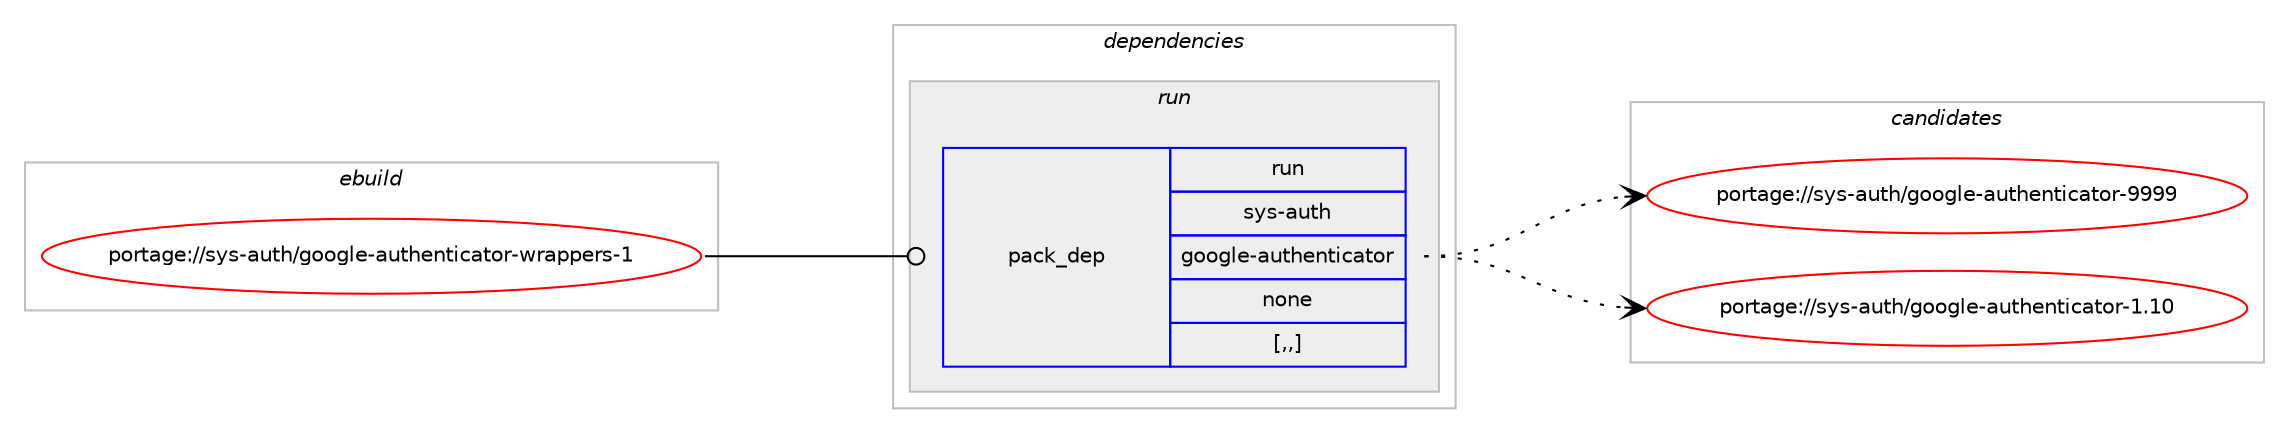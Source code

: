 digraph prolog {

# *************
# Graph options
# *************

newrank=true;
concentrate=true;
compound=true;
graph [rankdir=LR,fontname=Helvetica,fontsize=10,ranksep=1.5];#, ranksep=2.5, nodesep=0.2];
edge  [arrowhead=vee];
node  [fontname=Helvetica,fontsize=10];

# **********
# The ebuild
# **********

subgraph cluster_leftcol {
color=gray;
label=<<i>ebuild</i>>;
id [label="portage://sys-auth/google-authenticator-wrappers-1", color=red, width=4, href="../sys-auth/google-authenticator-wrappers-1.svg"];
}

# ****************
# The dependencies
# ****************

subgraph cluster_midcol {
color=gray;
label=<<i>dependencies</i>>;
subgraph cluster_compile {
fillcolor="#eeeeee";
style=filled;
label=<<i>compile</i>>;
}
subgraph cluster_compileandrun {
fillcolor="#eeeeee";
style=filled;
label=<<i>compile and run</i>>;
}
subgraph cluster_run {
fillcolor="#eeeeee";
style=filled;
label=<<i>run</i>>;
subgraph pack310516 {
dependency426596 [label=<<TABLE BORDER="0" CELLBORDER="1" CELLSPACING="0" CELLPADDING="4" WIDTH="220"><TR><TD ROWSPAN="6" CELLPADDING="30">pack_dep</TD></TR><TR><TD WIDTH="110">run</TD></TR><TR><TD>sys-auth</TD></TR><TR><TD>google-authenticator</TD></TR><TR><TD>none</TD></TR><TR><TD>[,,]</TD></TR></TABLE>>, shape=none, color=blue];
}
id:e -> dependency426596:w [weight=20,style="solid",arrowhead="odot"];
}
}

# **************
# The candidates
# **************

subgraph cluster_choices {
rank=same;
color=gray;
label=<<i>candidates</i>>;

subgraph choice310516 {
color=black;
nodesep=1;
choice115121115459711711610447103111111103108101459711711610410111011610599971161111144557575757 [label="portage://sys-auth/google-authenticator-9999", color=red, width=4,href="../sys-auth/google-authenticator-9999.svg"];
choice115121115459711711610447103111111103108101459711711610410111011610599971161111144549464948 [label="portage://sys-auth/google-authenticator-1.10", color=red, width=4,href="../sys-auth/google-authenticator-1.10.svg"];
dependency426596:e -> choice115121115459711711610447103111111103108101459711711610410111011610599971161111144557575757:w [style=dotted,weight="100"];
dependency426596:e -> choice115121115459711711610447103111111103108101459711711610410111011610599971161111144549464948:w [style=dotted,weight="100"];
}
}

}
